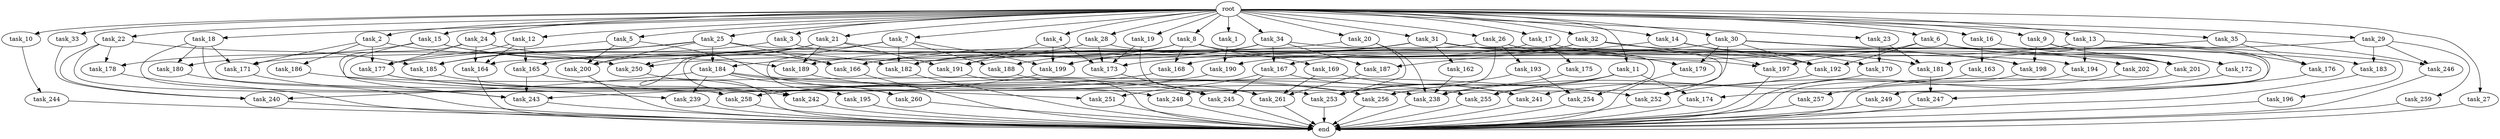 digraph G {
  task_12 [size="2.048000"];
  task_199 [size="3813930958.848000"];
  task_253 [size="2594160246.784000"];
  task_19 [size="2.048000"];
  task_249 [size="68719476.736000"];
  task_196 [size="1391569403.904000"];
  root [size="0.000000"];
  task_257 [size="841813590.016000"];
  task_10 [size="2.048000"];
  task_168 [size="687194767.360000"];
  task_18 [size="2.048000"];
  task_1 [size="2.048000"];
  task_189 [size="2662879723.520000"];
  task_183 [size="893353197.568000"];
  task_175 [size="68719476.736000"];
  task_4 [size="2.048000"];
  task_259 [size="274877906.944000"];
  task_260 [size="429496729.600000"];
  task_33 [size="2.048000"];
  task_22 [size="2.048000"];
  task_242 [size="1374389534.720000"];
  task_252 [size="1941325217.792000"];
  task_15 [size="2.048000"];
  task_5 [size="2.048000"];
  end [size="0.000000"];
  task_246 [size="893353197.568000"];
  task_167 [size="1529008357.376000"];
  task_14 [size="2.048000"];
  task_256 [size="3796751089.664000"];
  task_21 [size="2.048000"];
  task_241 [size="1683627180.032000"];
  task_16 [size="2.048000"];
  task_7 [size="2.048000"];
  task_24 [size="2.048000"];
  task_27 [size="2.048000"];
  task_164 [size="2834678415.360000"];
  task_30 [size="2.048000"];
  task_239 [size="996432412.672000"];
  task_254 [size="2336462209.024000"];
  task_176 [size="2010044694.528000"];
  task_177 [size="3143916060.672000"];
  task_245 [size="858993459.200000"];
  task_172 [size="687194767.360000"];
  task_200 [size="2662879723.520000"];
  task_171 [size="2302102470.656000"];
  task_197 [size="1786706395.136000"];
  task_165 [size="3109556322.304000"];
  task_179 [size="4054449127.424000"];
  task_255 [size="1975684956.160000"];
  task_192 [size="2370821947.392000"];
  task_201 [size="3796751089.664000"];
  task_258 [size="3539053051.904000"];
  task_17 [size="2.048000"];
  task_169 [size="618475290.624000"];
  task_166 [size="4501125726.208000"];
  task_31 [size="2.048000"];
  task_170 [size="1683627180.032000"];
  task_193 [size="1717986918.400000"];
  task_194 [size="1460288880.640000"];
  task_2 [size="2.048000"];
  task_23 [size="2.048000"];
  task_3 [size="2.048000"];
  task_187 [size="1271310319.616000"];
  task_247 [size="1116691496.960000"];
  task_181 [size="2989297238.016000"];
  task_162 [size="1717986918.400000"];
  task_184 [size="1460288880.640000"];
  task_8 [size="2.048000"];
  task_191 [size="2937757630.464000"];
  task_261 [size="652835028.992000"];
  task_29 [size="2.048000"];
  task_198 [size="1305670057.984000"];
  task_244 [size="1099511627.776000"];
  task_28 [size="2.048000"];
  task_163 [size="618475290.624000"];
  task_182 [size="2353642078.208000"];
  task_25 [size="2.048000"];
  task_35 [size="2.048000"];
  task_190 [size="2783138807.808000"];
  task_6 [size="2.048000"];
  task_32 [size="2.048000"];
  task_188 [size="704374636.544000"];
  task_250 [size="2645699854.336000"];
  task_20 [size="2.048000"];
  task_243 [size="2989297238.016000"];
  task_238 [size="3006477107.200000"];
  task_9 [size="2.048000"];
  task_180 [size="1271310319.616000"];
  task_248 [size="2147483648.000000"];
  task_195 [size="274877906.944000"];
  task_185 [size="2010044694.528000"];
  task_186 [size="154618822.656000"];
  task_34 [size="2.048000"];
  task_240 [size="2645699854.336000"];
  task_202 [size="1099511627.776000"];
  task_173 [size="4363686772.736000"];
  task_174 [size="2010044694.528000"];
  task_178 [size="1941325217.792000"];
  task_13 [size="2.048000"];
  task_251 [size="858993459.200000"];
  task_26 [size="2.048000"];
  task_11 [size="2.048000"];

  task_12 -> task_177 [size="838860800.000000"];
  task_12 -> task_165 [size="838860800.000000"];
  task_12 -> task_164 [size="838860800.000000"];
  task_199 -> task_243 [size="536870912.000000"];
  task_253 -> end [size="1.000000"];
  task_19 -> task_261 [size="75497472.000000"];
  task_19 -> task_173 [size="75497472.000000"];
  task_249 -> end [size="1.000000"];
  task_196 -> end [size="1.000000"];
  root -> task_12 [size="1.000000"];
  root -> task_35 [size="1.000000"];
  root -> task_14 [size="1.000000"];
  root -> task_21 [size="1.000000"];
  root -> task_6 [size="1.000000"];
  root -> task_32 [size="1.000000"];
  root -> task_19 [size="1.000000"];
  root -> task_20 [size="1.000000"];
  root -> task_16 [size="1.000000"];
  root -> task_9 [size="1.000000"];
  root -> task_31 [size="1.000000"];
  root -> task_10 [size="1.000000"];
  root -> task_1 [size="1.000000"];
  root -> task_18 [size="1.000000"];
  root -> task_5 [size="1.000000"];
  root -> task_2 [size="1.000000"];
  root -> task_4 [size="1.000000"];
  root -> task_27 [size="1.000000"];
  root -> task_23 [size="1.000000"];
  root -> task_3 [size="1.000000"];
  root -> task_26 [size="1.000000"];
  root -> task_7 [size="1.000000"];
  root -> task_34 [size="1.000000"];
  root -> task_17 [size="1.000000"];
  root -> task_33 [size="1.000000"];
  root -> task_15 [size="1.000000"];
  root -> task_22 [size="1.000000"];
  root -> task_29 [size="1.000000"];
  root -> task_8 [size="1.000000"];
  root -> task_30 [size="1.000000"];
  root -> task_13 [size="1.000000"];
  root -> task_25 [size="1.000000"];
  root -> task_24 [size="1.000000"];
  root -> task_11 [size="1.000000"];
  root -> task_28 [size="1.000000"];
  task_257 -> end [size="1.000000"];
  task_10 -> task_244 [size="536870912.000000"];
  task_168 -> task_258 [size="679477248.000000"];
  task_18 -> task_180 [size="209715200.000000"];
  task_18 -> task_258 [size="209715200.000000"];
  task_18 -> task_253 [size="209715200.000000"];
  task_18 -> task_171 [size="209715200.000000"];
  task_1 -> task_190 [size="679477248.000000"];
  task_189 -> task_256 [size="838860800.000000"];
  task_183 -> end [size="1.000000"];
  task_175 -> task_238 [size="134217728.000000"];
  task_4 -> task_173 [size="679477248.000000"];
  task_4 -> task_191 [size="679477248.000000"];
  task_4 -> task_199 [size="679477248.000000"];
  task_259 -> end [size="1.000000"];
  task_260 -> end [size="1.000000"];
  task_33 -> task_240 [size="679477248.000000"];
  task_22 -> task_258 [size="536870912.000000"];
  task_22 -> task_240 [size="536870912.000000"];
  task_22 -> task_185 [size="536870912.000000"];
  task_22 -> task_178 [size="536870912.000000"];
  task_242 -> end [size="1.000000"];
  task_252 -> end [size="1.000000"];
  task_15 -> task_239 [size="411041792.000000"];
  task_15 -> task_166 [size="411041792.000000"];
  task_15 -> task_189 [size="411041792.000000"];
  task_15 -> task_178 [size="411041792.000000"];
  task_5 -> task_177 [size="209715200.000000"];
  task_5 -> task_238 [size="209715200.000000"];
  task_5 -> task_200 [size="209715200.000000"];
  task_246 -> end [size="1.000000"];
  task_167 -> task_245 [size="209715200.000000"];
  task_167 -> task_241 [size="209715200.000000"];
  task_167 -> task_251 [size="209715200.000000"];
  task_14 -> task_170 [size="411041792.000000"];
  task_14 -> task_187 [size="411041792.000000"];
  task_14 -> task_192 [size="411041792.000000"];
  task_256 -> end [size="1.000000"];
  task_21 -> task_201 [size="679477248.000000"];
  task_21 -> task_250 [size="679477248.000000"];
  task_21 -> task_165 [size="679477248.000000"];
  task_21 -> task_191 [size="679477248.000000"];
  task_21 -> task_200 [size="679477248.000000"];
  task_21 -> task_189 [size="679477248.000000"];
  task_241 -> end [size="1.000000"];
  task_16 -> task_163 [size="301989888.000000"];
  task_16 -> task_172 [size="301989888.000000"];
  task_7 -> task_182 [size="134217728.000000"];
  task_7 -> task_199 [size="134217728.000000"];
  task_7 -> task_188 [size="134217728.000000"];
  task_7 -> task_195 [size="134217728.000000"];
  task_7 -> task_260 [size="134217728.000000"];
  task_7 -> task_242 [size="134217728.000000"];
  task_24 -> task_177 [size="411041792.000000"];
  task_24 -> task_164 [size="411041792.000000"];
  task_24 -> task_243 [size="411041792.000000"];
  task_24 -> task_182 [size="411041792.000000"];
  task_27 -> end [size="1.000000"];
  task_164 -> end [size="1.000000"];
  task_30 -> task_183 [size="301989888.000000"];
  task_30 -> task_182 [size="301989888.000000"];
  task_30 -> task_179 [size="301989888.000000"];
  task_30 -> task_256 [size="301989888.000000"];
  task_30 -> task_192 [size="301989888.000000"];
  task_30 -> task_198 [size="301989888.000000"];
  task_239 -> end [size="1.000000"];
  task_254 -> end [size="1.000000"];
  task_176 -> task_247 [size="411041792.000000"];
  task_177 -> task_248 [size="209715200.000000"];
  task_177 -> task_255 [size="209715200.000000"];
  task_245 -> end [size="1.000000"];
  task_172 -> task_252 [size="33554432.000000"];
  task_200 -> end [size="1.000000"];
  task_171 -> task_243 [size="301989888.000000"];
  task_197 -> end [size="1.000000"];
  task_165 -> task_243 [size="209715200.000000"];
  task_165 -> task_251 [size="209715200.000000"];
  task_179 -> end [size="1.000000"];
  task_255 -> end [size="1.000000"];
  task_192 -> task_255 [size="75497472.000000"];
  task_201 -> end [size="1.000000"];
  task_258 -> end [size="1.000000"];
  task_17 -> task_175 [size="33554432.000000"];
  task_17 -> task_168 [size="33554432.000000"];
  task_17 -> task_198 [size="33554432.000000"];
  task_169 -> task_261 [size="75497472.000000"];
  task_169 -> task_241 [size="75497472.000000"];
  task_166 -> end [size="1.000000"];
  task_31 -> task_201 [size="838860800.000000"];
  task_31 -> task_166 [size="838860800.000000"];
  task_31 -> task_199 [size="838860800.000000"];
  task_31 -> task_179 [size="838860800.000000"];
  task_31 -> task_173 [size="838860800.000000"];
  task_31 -> task_162 [size="838860800.000000"];
  task_31 -> task_254 [size="838860800.000000"];
  task_170 -> task_241 [size="536870912.000000"];
  task_193 -> task_253 [size="301989888.000000"];
  task_193 -> task_254 [size="301989888.000000"];
  task_194 -> end [size="1.000000"];
  task_2 -> task_177 [size="75497472.000000"];
  task_2 -> task_171 [size="75497472.000000"];
  task_2 -> task_186 [size="75497472.000000"];
  task_2 -> task_250 [size="75497472.000000"];
  task_23 -> task_170 [size="411041792.000000"];
  task_23 -> task_181 [size="411041792.000000"];
  task_3 -> task_194 [size="33554432.000000"];
  task_3 -> task_185 [size="33554432.000000"];
  task_187 -> task_261 [size="134217728.000000"];
  task_247 -> end [size="1.000000"];
  task_181 -> task_247 [size="134217728.000000"];
  task_162 -> task_238 [size="838860800.000000"];
  task_184 -> task_245 [size="75497472.000000"];
  task_184 -> task_240 [size="75497472.000000"];
  task_184 -> task_239 [size="75497472.000000"];
  task_184 -> task_260 [size="75497472.000000"];
  task_184 -> task_252 [size="75497472.000000"];
  task_8 -> task_168 [size="301989888.000000"];
  task_8 -> task_182 [size="301989888.000000"];
  task_8 -> task_184 [size="301989888.000000"];
  task_8 -> task_169 [size="301989888.000000"];
  task_8 -> task_197 [size="301989888.000000"];
  task_191 -> end [size="1.000000"];
  task_261 -> end [size="1.000000"];
  task_29 -> task_183 [size="134217728.000000"];
  task_29 -> task_164 [size="134217728.000000"];
  task_29 -> task_246 [size="134217728.000000"];
  task_29 -> task_259 [size="134217728.000000"];
  task_198 -> end [size="1.000000"];
  task_244 -> end [size="1.000000"];
  task_28 -> task_250 [size="536870912.000000"];
  task_28 -> task_173 [size="536870912.000000"];
  task_28 -> task_181 [size="536870912.000000"];
  task_163 -> task_238 [size="209715200.000000"];
  task_182 -> end [size="1.000000"];
  task_25 -> task_184 [size="411041792.000000"];
  task_25 -> task_166 [size="411041792.000000"];
  task_25 -> task_185 [size="411041792.000000"];
  task_25 -> task_180 [size="411041792.000000"];
  task_25 -> task_192 [size="411041792.000000"];
  task_25 -> task_200 [size="411041792.000000"];
  task_35 -> task_246 [size="301989888.000000"];
  task_35 -> task_176 [size="301989888.000000"];
  task_35 -> task_181 [size="301989888.000000"];
  task_190 -> task_258 [size="301989888.000000"];
  task_6 -> task_201 [size="33554432.000000"];
  task_6 -> task_172 [size="33554432.000000"];
  task_6 -> task_192 [size="33554432.000000"];
  task_6 -> task_197 [size="33554432.000000"];
  task_6 -> task_249 [size="33554432.000000"];
  task_32 -> task_166 [size="536870912.000000"];
  task_32 -> task_202 [size="536870912.000000"];
  task_32 -> task_167 [size="536870912.000000"];
  task_32 -> task_197 [size="536870912.000000"];
  task_188 -> task_261 [size="33554432.000000"];
  task_250 -> end [size="1.000000"];
  task_20 -> task_238 [size="75497472.000000"];
  task_20 -> task_253 [size="75497472.000000"];
  task_20 -> task_191 [size="75497472.000000"];
  task_243 -> end [size="1.000000"];
  task_238 -> end [size="1.000000"];
  task_9 -> task_201 [size="301989888.000000"];
  task_9 -> task_198 [size="301989888.000000"];
  task_9 -> task_174 [size="301989888.000000"];
  task_180 -> end [size="1.000000"];
  task_248 -> end [size="1.000000"];
  task_195 -> end [size="1.000000"];
  task_185 -> task_242 [size="536870912.000000"];
  task_186 -> task_256 [size="33554432.000000"];
  task_34 -> task_167 [size="209715200.000000"];
  task_34 -> task_199 [size="209715200.000000"];
  task_34 -> task_187 [size="209715200.000000"];
  task_34 -> task_188 [size="209715200.000000"];
  task_34 -> task_189 [size="209715200.000000"];
  task_34 -> task_181 [size="209715200.000000"];
  task_240 -> end [size="1.000000"];
  task_202 -> task_257 [size="411041792.000000"];
  task_173 -> task_245 [size="134217728.000000"];
  task_174 -> end [size="1.000000"];
  task_178 -> end [size="1.000000"];
  task_13 -> task_190 [size="679477248.000000"];
  task_13 -> task_196 [size="679477248.000000"];
  task_13 -> task_194 [size="679477248.000000"];
  task_13 -> task_176 [size="679477248.000000"];
  task_251 -> end [size="1.000000"];
  task_26 -> task_252 [size="838860800.000000"];
  task_26 -> task_248 [size="838860800.000000"];
  task_26 -> task_171 [size="838860800.000000"];
  task_26 -> task_179 [size="838860800.000000"];
  task_26 -> task_193 [size="838860800.000000"];
  task_11 -> task_256 [size="679477248.000000"];
  task_11 -> task_253 [size="679477248.000000"];
  task_11 -> task_174 [size="679477248.000000"];
  task_11 -> task_255 [size="679477248.000000"];
}

